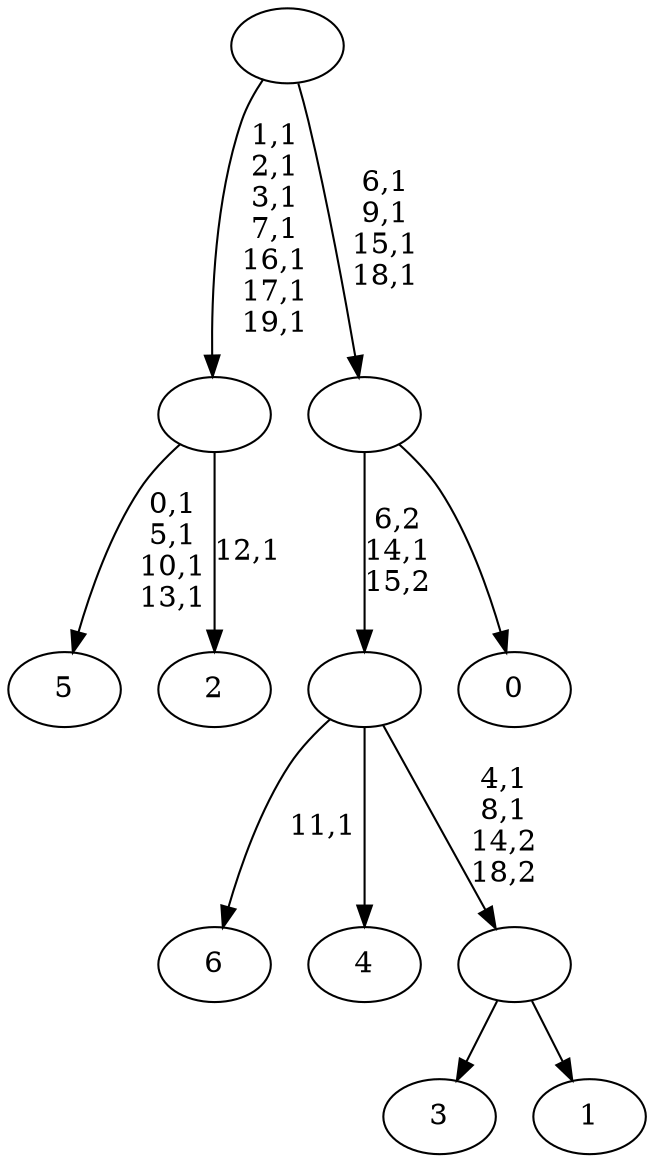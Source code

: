 digraph T {
	27 [label="6"]
	25 [label="5"]
	20 [label="4"]
	19 [label="3"]
	18 [label="2"]
	16 [label=""]
	9 [label="1"]
	8 [label=""]
	6 [label=""]
	5 [label="0"]
	4 [label=""]
	0 [label=""]
	16 -> 18 [label="12,1"]
	16 -> 25 [label="0,1\n5,1\n10,1\n13,1"]
	8 -> 19 [label=""]
	8 -> 9 [label=""]
	6 -> 8 [label="4,1\n8,1\n14,2\n18,2"]
	6 -> 27 [label="11,1"]
	6 -> 20 [label=""]
	4 -> 6 [label="6,2\n14,1\n15,2"]
	4 -> 5 [label=""]
	0 -> 4 [label="6,1\n9,1\n15,1\n18,1"]
	0 -> 16 [label="1,1\n2,1\n3,1\n7,1\n16,1\n17,1\n19,1"]
}
